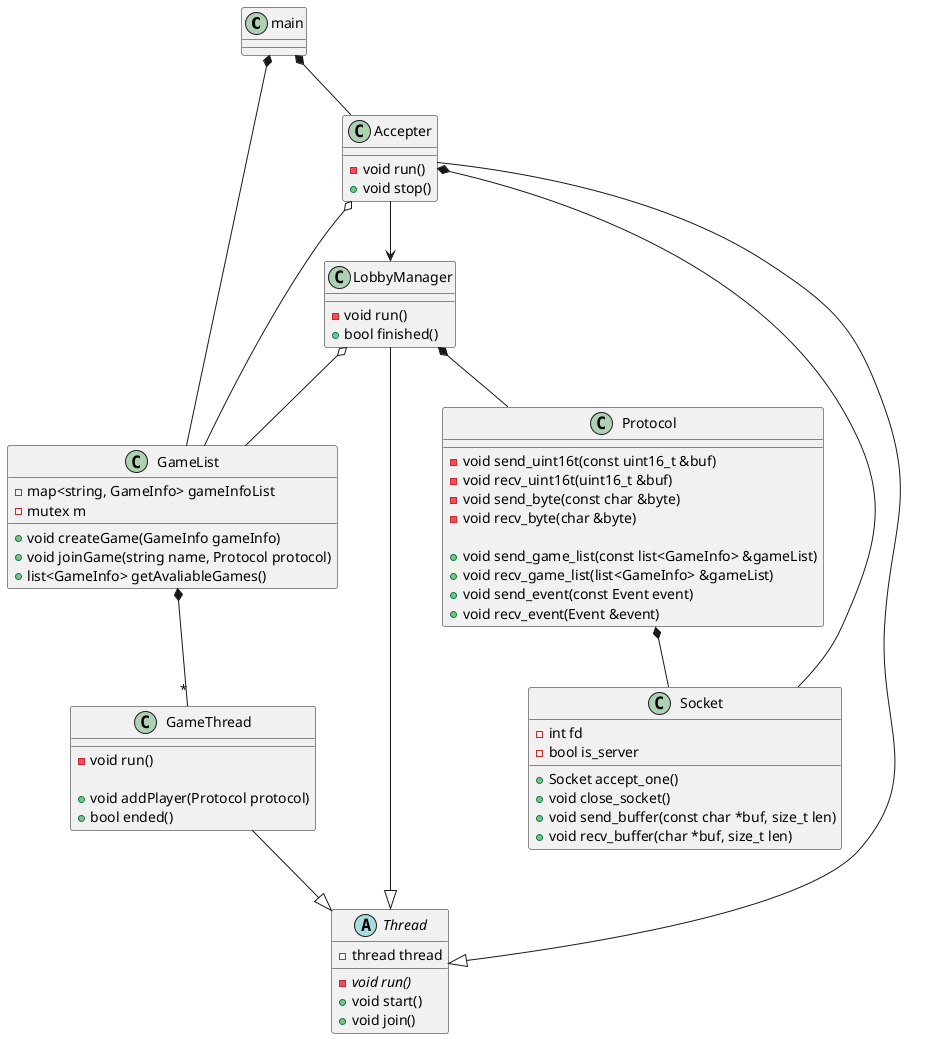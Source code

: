 @startuml
class main

class GameList{
    - map<string, GameInfo> gameInfoList
    - mutex m

    + void createGame(GameInfo gameInfo)
    + void joinGame(string name, Protocol protocol)
    + list<GameInfo> getAvaliableGames()
}

abstract Thread{
    - thread thread

    - {abstract} void run()  
    + void start()
    + void join()
}

class Accepter{
    - void run()
    + void stop()
}

class LobbyManager{
    - void run()
    + bool finished()
}

class GameThread{
    - void run()
    
    + void addPlayer(Protocol protocol)
    + bool ended()
}

class Protocol{
    - void send_uint16t(const uint16_t &buf)
    - void recv_uint16t(uint16_t &buf)
    - void send_byte(const char &byte)
    - void recv_byte(char &byte)

    + void send_game_list(const list<GameInfo> &gameList)
    + void recv_game_list(list<GameInfo> &gameList)
    + void send_event(const Event event)
    + void recv_event(Event &event)
}

class Socket{
    - int fd
    - bool is_server

    + Socket accept_one()
    + void close_socket()
    + void send_buffer(const char *buf, size_t len)
    + void recv_buffer(char *buf, size_t len)
}

main *-- GameList
main *-- Accepter
Accepter --|> Thread
LobbyManager --|> Thread
GameThread --|> Thread
Accepter o-- GameList
Accepter *-- Socket
Accepter --> LobbyManager
GameList *-- "*" GameThread
LobbyManager o-- GameList
LobbyManager *-- Protocol
Protocol *-- Socket
@enduml